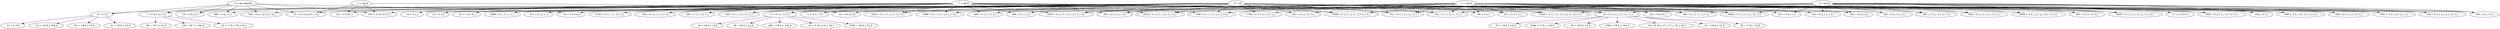 strict digraph  {
"    0 = ob";
"  387 = 0 2_1 3_1 3_1 ";
" 2435 = 0 2_1 2_1 2_1 2_1 3_1 3_1 ";
"    6 = 0 4_1 ";
"    7 = 0 4_1 4_1 4_1 ";
"    8 = 0 1_1 2_1 2_1 3_1 3_1 ";
"    9 = 0 1_1 1_1 3_1 ";
"   10 = 0 1_1 ";
"   11 = 0 1_1 3_1 ";
"   12 = 0 1_0 ";
"   13 = 0 2_0 5_0 ";
"   14 = 0 3_0 4_0 ";
"   15 = 0 3_0 4_0 5_1 5_1 ";
"   16 = 1 0_0 0_1 ";
"   17 = 2 0_0 0_1 ";
"   18 = 3 0_0 0_1 ";
"   19 = 4 0_0 0_1 ";
"   20 = 5 0_0 0_1 ";
"  794 = 0 1_1 1_1 2_1 3_1 ";
" 1819 = 0 1_1 1_1 3_1 3_1 3_1 ";
" 2588 = 0 1_1 1_1 1_1 ";
" 2589 = 0 1_1 3_1 3_1 3_1 3_1 ";
" 1694 = 0 1_1 2_1 3_1 3_1 3_1 ";
" 2079 = 0 1_1 2_1 2_1 3_1 3_1 3_1 ";
"  290 = 0 4_1 4_1 ";
"  291 = 0 1_1 2_1 3_1 ";
" 1958 = 0 2_1 2_1 3_1 3_1 3_1 ";
" 2218 = 0 1_1 1_1 2_1 3_1 3_1 ";
" 1199 = 0 1_1 1_1 2_1 2_1 3_1 ";
" 2743 = 0 1_1 1_1 1_1 3_1 ";
"  185 = 0 2_1 ";
"  699 = 0 1_1 1_1 2_1 ";
"  700 = 0 1_1 1_1 3_1 3_1 ";
" 1728 = 0 3_1 3_1 3_1 3_1 ";
"  321 = 0 3_1 3_1 3_1 ";
" 1090 = 0 2_1 3_1 3_1 3_1 3_1 ";
"  843 = 0 2_1 2_1 3_1 3_1 ";
" 1361 = 0 2_1 2_1 2_1 3_1 ";
" 2008 = 0 1_1 1_1 2_1 2_1 3_1 3_1 ";
"  473 = 0 1_1 1_1 ";
"  730 = 0 4_1 4_1 4_1 4_1 ";
"  731 = 0 1_1 2_1 2_1 3_1 ";
"  732 = 0 1_1 2_1 3_1 3_1 ";
"  225 = 0 2_1 2_1 2_1 3_1 3_1 ";
"  226 = 0 1_1 3_1 3_1 ";
"   99 = 0 3_1 ";
"  100 = 0 2_1 3_1 ";
"  101 = 0 2_1 2_1 ";
"  102 = 0 2_1 2_1 3_1 ";
"  103 = 0 2_0 3_0 ";
"  104 = 0 3_0 4_0 5_1 ";
"  227 = 0 3_1 3_1 ";
" 3169 = 0 1_1 1_1 1_1 2_1 3_1 3_1 3_1 ";
"  622 = 0 2_1 2_1 2_1 ";
"  623 = 0 2_1 3_1 3_1 3_1 ";
"  624 = 0 1_1 3_1 3_1 3_1 ";
"  884 = 0 1_1 2_1 ";
"  503 = 0 2_1 2_1 2_1 2_1 3_1 ";
" 2809 = 0 2_1 2_1 2_1 3_1 3_1 3_1 ";
"    4 = ap capacity";
"    1 = ag at";
"    2 = ug at";
"    3 = ap at";
"    5 = ap in";
"   41 = 19 6_1 15_0 ";
"   21 = 6 19_1 ";
"  121 = 19 6_1 104_0 ";
"  191 = 19 6_1 14_0 ";
"   40 = 19 7_1 14_0 ";
"  120 = 19 7_1 104_0 ";
"   22 = 7 19_1 19_1 19_1 ";
"   32 = 17 8_1 13_0 ";
"   37 = 18 8_1 14_0 ";
" 2246 = 17 8_1 103_0 ";
"   39 = 18 8_1 15_0 ";
" 2762 = 18 8_1 104_0 ";
"   23 = 8 16_1 17_1 17_1 18_1 18_1 ";
"   31 = 16 8_1 12_0 ";
"   34 = 16 9_1 12_0 ";
"   38 = 18 9_1 14_0 ";
"  681 = 18 9_1 104_0 ";
"   24 = 9 16_1 16_1 18_1 ";
" 2782 = 18 9_1 15_0 ";
"    0 = ob" -> "  387 = 0 2_1 3_1 3_1 ";
"    0 = ob" -> " 2435 = 0 2_1 2_1 2_1 2_1 3_1 3_1 ";
"    0 = ob" -> "    6 = 0 4_1 ";
"    0 = ob" -> "    7 = 0 4_1 4_1 4_1 ";
"    0 = ob" -> "    8 = 0 1_1 2_1 2_1 3_1 3_1 ";
"    0 = ob" -> "    9 = 0 1_1 1_1 3_1 ";
"    0 = ob" -> "   10 = 0 1_1 ";
"    0 = ob" -> "   11 = 0 1_1 3_1 ";
"    0 = ob" -> "   12 = 0 1_0 ";
"    0 = ob" -> "   13 = 0 2_0 5_0 ";
"    0 = ob" -> "   14 = 0 3_0 4_0 ";
"    0 = ob" -> "   15 = 0 3_0 4_0 5_1 5_1 ";
"    0 = ob" -> "   16 = 1 0_0 0_1 ";
"    0 = ob" -> "   17 = 2 0_0 0_1 ";
"    0 = ob" -> "   18 = 3 0_0 0_1 ";
"    0 = ob" -> "   19 = 4 0_0 0_1 ";
"    0 = ob" -> "   20 = 5 0_0 0_1 ";
"    0 = ob" -> "  794 = 0 1_1 1_1 2_1 3_1 ";
"    0 = ob" -> " 1819 = 0 1_1 1_1 3_1 3_1 3_1 ";
"    0 = ob" -> " 2588 = 0 1_1 1_1 1_1 ";
"    0 = ob" -> " 2589 = 0 1_1 3_1 3_1 3_1 3_1 ";
"    0 = ob" -> " 1694 = 0 1_1 2_1 3_1 3_1 3_1 ";
"    0 = ob" -> " 2079 = 0 1_1 2_1 2_1 3_1 3_1 3_1 ";
"    0 = ob" -> "  290 = 0 4_1 4_1 ";
"    0 = ob" -> "  291 = 0 1_1 2_1 3_1 ";
"    0 = ob" -> " 1958 = 0 2_1 2_1 3_1 3_1 3_1 ";
"    0 = ob" -> " 2218 = 0 1_1 1_1 2_1 3_1 3_1 ";
"    0 = ob" -> " 1199 = 0 1_1 1_1 2_1 2_1 3_1 ";
"    0 = ob" -> " 2743 = 0 1_1 1_1 1_1 3_1 ";
"    0 = ob" -> "  185 = 0 2_1 ";
"    0 = ob" -> "  699 = 0 1_1 1_1 2_1 ";
"    0 = ob" -> "  700 = 0 1_1 1_1 3_1 3_1 ";
"    0 = ob" -> " 1728 = 0 3_1 3_1 3_1 3_1 ";
"    0 = ob" -> "  321 = 0 3_1 3_1 3_1 ";
"    0 = ob" -> " 1090 = 0 2_1 3_1 3_1 3_1 3_1 ";
"    0 = ob" -> "  843 = 0 2_1 2_1 3_1 3_1 ";
"    0 = ob" -> " 1361 = 0 2_1 2_1 2_1 3_1 ";
"    0 = ob" -> " 2008 = 0 1_1 1_1 2_1 2_1 3_1 3_1 ";
"    0 = ob" -> "  473 = 0 1_1 1_1 ";
"    0 = ob" -> "  730 = 0 4_1 4_1 4_1 4_1 ";
"    0 = ob" -> "  731 = 0 1_1 2_1 2_1 3_1 ";
"    0 = ob" -> "  732 = 0 1_1 2_1 3_1 3_1 ";
"    0 = ob" -> "  225 = 0 2_1 2_1 2_1 3_1 3_1 ";
"    0 = ob" -> "  226 = 0 1_1 3_1 3_1 ";
"    0 = ob" -> "   99 = 0 3_1 ";
"    0 = ob" -> "  100 = 0 2_1 3_1 ";
"    0 = ob" -> "  101 = 0 2_1 2_1 ";
"    0 = ob" -> "  102 = 0 2_1 2_1 3_1 ";
"    0 = ob" -> "  103 = 0 2_0 3_0 ";
"    0 = ob" -> "  104 = 0 3_0 4_0 5_1 ";
"    0 = ob" -> "  227 = 0 3_1 3_1 ";
"    0 = ob" -> " 3169 = 0 1_1 1_1 1_1 2_1 3_1 3_1 3_1 ";
"    0 = ob" -> "  622 = 0 2_1 2_1 2_1 ";
"    0 = ob" -> "  623 = 0 2_1 3_1 3_1 3_1 ";
"    0 = ob" -> "  624 = 0 1_1 3_1 3_1 3_1 ";
"    0 = ob" -> "  884 = 0 1_1 2_1 ";
"    0 = ob" -> "  503 = 0 2_1 2_1 2_1 2_1 3_1 ";
"    0 = ob" -> " 2809 = 0 2_1 2_1 2_1 3_1 3_1 3_1 ";
"    6 = 0 4_1 " -> "   41 = 19 6_1 15_0 ";
"    6 = 0 4_1 " -> "   21 = 6 19_1 ";
"    6 = 0 4_1 " -> "  121 = 19 6_1 104_0 ";
"    6 = 0 4_1 " -> "  191 = 19 6_1 14_0 ";
"    7 = 0 4_1 4_1 4_1 " -> "   40 = 19 7_1 14_0 ";
"    7 = 0 4_1 4_1 4_1 " -> "  120 = 19 7_1 104_0 ";
"    7 = 0 4_1 4_1 4_1 " -> "   22 = 7 19_1 19_1 19_1 ";
"    8 = 0 1_1 2_1 2_1 3_1 3_1 " -> "   32 = 17 8_1 13_0 ";
"    8 = 0 1_1 2_1 2_1 3_1 3_1 " -> "   37 = 18 8_1 14_0 ";
"    8 = 0 1_1 2_1 2_1 3_1 3_1 " -> " 2246 = 17 8_1 103_0 ";
"    8 = 0 1_1 2_1 2_1 3_1 3_1 " -> "   39 = 18 8_1 15_0 ";
"    8 = 0 1_1 2_1 2_1 3_1 3_1 " -> " 2762 = 18 8_1 104_0 ";
"    8 = 0 1_1 2_1 2_1 3_1 3_1 " -> "   23 = 8 16_1 17_1 17_1 18_1 18_1 ";
"    8 = 0 1_1 2_1 2_1 3_1 3_1 " -> "   31 = 16 8_1 12_0 ";
"    9 = 0 1_1 1_1 3_1 " -> "   34 = 16 9_1 12_0 ";
"    9 = 0 1_1 1_1 3_1 " -> "   38 = 18 9_1 14_0 ";
"    9 = 0 1_1 1_1 3_1 " -> "  681 = 18 9_1 104_0 ";
"    9 = 0 1_1 1_1 3_1 " -> "   24 = 9 16_1 16_1 18_1 ";
"    9 = 0 1_1 1_1 3_1 " -> " 2782 = 18 9_1 15_0 ";
"    4 = ap capacity" -> "  290 = 0 4_1 4_1 ";
"    4 = ap capacity" -> "    6 = 0 4_1 ";
"    4 = ap capacity" -> "    7 = 0 4_1 4_1 4_1 ";
"    4 = ap capacity" -> "  104 = 0 3_0 4_0 5_1 ";
"    4 = ap capacity" -> "   14 = 0 3_0 4_0 ";
"    4 = ap capacity" -> "   15 = 0 3_0 4_0 5_1 5_1 ";
"    4 = ap capacity" -> "   19 = 4 0_0 0_1 ";
"    4 = ap capacity" -> "  730 = 0 4_1 4_1 4_1 4_1 ";
"    1 = ag at" -> "    8 = 0 1_1 2_1 2_1 3_1 3_1 ";
"    1 = ag at" -> "    9 = 0 1_1 1_1 3_1 ";
"    1 = ag at" -> "   10 = 0 1_1 ";
"    1 = ag at" -> "   11 = 0 1_1 3_1 ";
"    1 = ag at" -> "   12 = 0 1_0 ";
"    1 = ag at" -> "   16 = 1 0_0 0_1 ";
"    1 = ag at" -> "  794 = 0 1_1 1_1 2_1 3_1 ";
"    1 = ag at" -> " 1819 = 0 1_1 1_1 3_1 3_1 3_1 ";
"    1 = ag at" -> " 2588 = 0 1_1 1_1 1_1 ";
"    1 = ag at" -> " 2589 = 0 1_1 3_1 3_1 3_1 3_1 ";
"    1 = ag at" -> " 1694 = 0 1_1 2_1 3_1 3_1 3_1 ";
"    1 = ag at" -> " 2079 = 0 1_1 2_1 2_1 3_1 3_1 3_1 ";
"    1 = ag at" -> "  291 = 0 1_1 2_1 3_1 ";
"    1 = ag at" -> " 2218 = 0 1_1 1_1 2_1 3_1 3_1 ";
"    1 = ag at" -> " 1199 = 0 1_1 1_1 2_1 2_1 3_1 ";
"    1 = ag at" -> " 2743 = 0 1_1 1_1 1_1 3_1 ";
"    1 = ag at" -> "  699 = 0 1_1 1_1 2_1 ";
"    1 = ag at" -> "  700 = 0 1_1 1_1 3_1 3_1 ";
"    1 = ag at" -> " 2008 = 0 1_1 1_1 2_1 2_1 3_1 3_1 ";
"    1 = ag at" -> "  473 = 0 1_1 1_1 ";
"    1 = ag at" -> "  731 = 0 1_1 2_1 2_1 3_1 ";
"    1 = ag at" -> "  732 = 0 1_1 2_1 3_1 3_1 ";
"    1 = ag at" -> " 3169 = 0 1_1 1_1 1_1 2_1 3_1 3_1 3_1 ";
"    1 = ag at" -> "  226 = 0 1_1 3_1 3_1 ";
"    1 = ag at" -> "  624 = 0 1_1 3_1 3_1 3_1 ";
"    1 = ag at" -> "  884 = 0 1_1 2_1 ";
"    2 = ug at" -> "  387 = 0 2_1 3_1 3_1 ";
"    2 = ug at" -> " 2435 = 0 2_1 2_1 2_1 2_1 3_1 3_1 ";
"    2 = ug at" -> "    8 = 0 1_1 2_1 2_1 3_1 3_1 ";
"    2 = ug at" -> "   13 = 0 2_0 5_0 ";
"    2 = ug at" -> "   17 = 2 0_0 0_1 ";
"    2 = ug at" -> "  794 = 0 1_1 1_1 2_1 3_1 ";
"    2 = ug at" -> " 1694 = 0 1_1 2_1 3_1 3_1 3_1 ";
"    2 = ug at" -> " 2079 = 0 1_1 2_1 2_1 3_1 3_1 3_1 ";
"    2 = ug at" -> "  291 = 0 1_1 2_1 3_1 ";
"    2 = ug at" -> " 1958 = 0 2_1 2_1 3_1 3_1 3_1 ";
"    2 = ug at" -> " 2218 = 0 1_1 1_1 2_1 3_1 3_1 ";
"    2 = ug at" -> " 1199 = 0 1_1 1_1 2_1 2_1 3_1 ";
"    2 = ug at" -> "  185 = 0 2_1 ";
"    2 = ug at" -> "  699 = 0 1_1 1_1 2_1 ";
"    2 = ug at" -> " 1090 = 0 2_1 3_1 3_1 3_1 3_1 ";
"    2 = ug at" -> "  843 = 0 2_1 2_1 3_1 3_1 ";
"    2 = ug at" -> " 1361 = 0 2_1 2_1 2_1 3_1 ";
"    2 = ug at" -> " 2008 = 0 1_1 1_1 2_1 2_1 3_1 3_1 ";
"    2 = ug at" -> "  731 = 0 1_1 2_1 2_1 3_1 ";
"    2 = ug at" -> "  732 = 0 1_1 2_1 3_1 3_1 ";
"    2 = ug at" -> "  225 = 0 2_1 2_1 2_1 3_1 3_1 ";
"    2 = ug at" -> " 3169 = 0 1_1 1_1 1_1 2_1 3_1 3_1 3_1 ";
"    2 = ug at" -> "  100 = 0 2_1 3_1 ";
"    2 = ug at" -> "  101 = 0 2_1 2_1 ";
"    2 = ug at" -> "  102 = 0 2_1 2_1 3_1 ";
"    2 = ug at" -> "  103 = 0 2_0 3_0 ";
"    2 = ug at" -> "  622 = 0 2_1 2_1 2_1 ";
"    2 = ug at" -> "  623 = 0 2_1 3_1 3_1 3_1 ";
"    2 = ug at" -> "  884 = 0 1_1 2_1 ";
"    2 = ug at" -> "  503 = 0 2_1 2_1 2_1 2_1 3_1 ";
"    2 = ug at" -> " 2809 = 0 2_1 2_1 2_1 3_1 3_1 3_1 ";
"    3 = ap at" -> "  387 = 0 2_1 3_1 3_1 ";
"    3 = ap at" -> " 2435 = 0 2_1 2_1 2_1 2_1 3_1 3_1 ";
"    3 = ap at" -> "    8 = 0 1_1 2_1 2_1 3_1 3_1 ";
"    3 = ap at" -> "    9 = 0 1_1 1_1 3_1 ";
"    3 = ap at" -> "   11 = 0 1_1 3_1 ";
"    3 = ap at" -> "   14 = 0 3_0 4_0 ";
"    3 = ap at" -> "   15 = 0 3_0 4_0 5_1 5_1 ";
"    3 = ap at" -> "   18 = 3 0_0 0_1 ";
"    3 = ap at" -> "  794 = 0 1_1 1_1 2_1 3_1 ";
"    3 = ap at" -> " 1819 = 0 1_1 1_1 3_1 3_1 3_1 ";
"    3 = ap at" -> " 2589 = 0 1_1 3_1 3_1 3_1 3_1 ";
"    3 = ap at" -> " 1694 = 0 1_1 2_1 3_1 3_1 3_1 ";
"    3 = ap at" -> " 2079 = 0 1_1 2_1 2_1 3_1 3_1 3_1 ";
"    3 = ap at" -> "  291 = 0 1_1 2_1 3_1 ";
"    3 = ap at" -> " 1958 = 0 2_1 2_1 3_1 3_1 3_1 ";
"    3 = ap at" -> " 2218 = 0 1_1 1_1 2_1 3_1 3_1 ";
"    3 = ap at" -> " 1199 = 0 1_1 1_1 2_1 2_1 3_1 ";
"    3 = ap at" -> " 2743 = 0 1_1 1_1 1_1 3_1 ";
"    3 = ap at" -> "  700 = 0 1_1 1_1 3_1 3_1 ";
"    3 = ap at" -> " 1728 = 0 3_1 3_1 3_1 3_1 ";
"    3 = ap at" -> "  321 = 0 3_1 3_1 3_1 ";
"    3 = ap at" -> " 1090 = 0 2_1 3_1 3_1 3_1 3_1 ";
"    3 = ap at" -> "  843 = 0 2_1 2_1 3_1 3_1 ";
"    3 = ap at" -> " 1361 = 0 2_1 2_1 2_1 3_1 ";
"    3 = ap at" -> " 2008 = 0 1_1 1_1 2_1 2_1 3_1 3_1 ";
"    3 = ap at" -> "  731 = 0 1_1 2_1 2_1 3_1 ";
"    3 = ap at" -> "  732 = 0 1_1 2_1 3_1 3_1 ";
"    3 = ap at" -> "  225 = 0 2_1 2_1 2_1 3_1 3_1 ";
"    3 = ap at" -> "  226 = 0 1_1 3_1 3_1 ";
"    3 = ap at" -> "   99 = 0 3_1 ";
"    3 = ap at" -> "  100 = 0 2_1 3_1 ";
"    3 = ap at" -> "  227 = 0 3_1 3_1 ";
"    3 = ap at" -> "  102 = 0 2_1 2_1 3_1 ";
"    3 = ap at" -> "  103 = 0 2_0 3_0 ";
"    3 = ap at" -> "  104 = 0 3_0 4_0 5_1 ";
"    3 = ap at" -> " 3169 = 0 1_1 1_1 1_1 2_1 3_1 3_1 3_1 ";
"    3 = ap at" -> "  623 = 0 2_1 3_1 3_1 3_1 ";
"    3 = ap at" -> "  624 = 0 1_1 3_1 3_1 3_1 ";
"    3 = ap at" -> "  503 = 0 2_1 2_1 2_1 2_1 3_1 ";
"    3 = ap at" -> " 2809 = 0 2_1 2_1 2_1 3_1 3_1 3_1 ";
"    5 = ap in" -> "  104 = 0 3_0 4_0 5_1 ";
"    5 = ap in" -> "   20 = 5 0_0 0_1 ";
"    5 = ap in" -> "   13 = 0 2_0 5_0 ";
"    5 = ap in" -> "   15 = 0 3_0 4_0 5_1 5_1 ";
}

